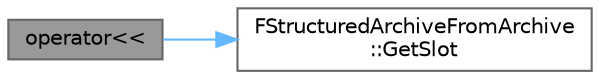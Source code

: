 digraph "operator&lt;&lt;"
{
 // INTERACTIVE_SVG=YES
 // LATEX_PDF_SIZE
  bgcolor="transparent";
  edge [fontname=Helvetica,fontsize=10,labelfontname=Helvetica,labelfontsize=10];
  node [fontname=Helvetica,fontsize=10,shape=box,height=0.2,width=0.4];
  rankdir="LR";
  Node1 [id="Node000001",label="operator\<\<",height=0.2,width=0.4,color="gray40", fillcolor="grey60", style="filled", fontcolor="black",tooltip="Adapter operator which allows a type to stream to an FArchive when it already supports streaming to a..."];
  Node1 -> Node2 [id="edge1_Node000001_Node000002",color="steelblue1",style="solid",tooltip=" "];
  Node2 [id="Node000002",label="FStructuredArchiveFromArchive\l::GetSlot",height=0.2,width=0.4,color="grey40", fillcolor="white", style="filled",URL="$d8/d00/classFStructuredArchiveFromArchive.html#a0d224ba41aa15050eb8b5b93400cbd67",tooltip=" "];
}
